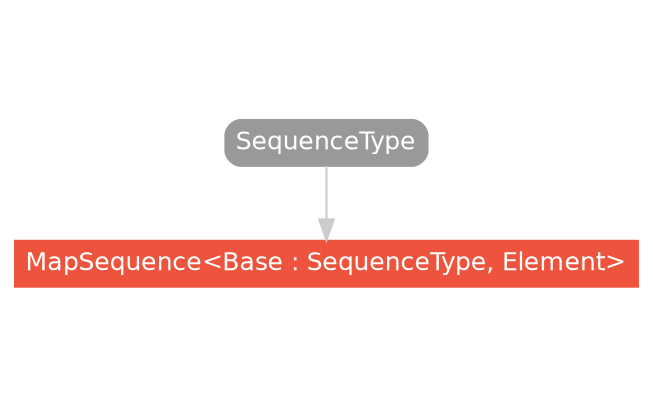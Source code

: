 strict digraph "MapSequence<Base : SequenceType, Element> - Type Hierarchy - SwiftDoc.org" {
    pad="0.1,0.8"
    node [shape=box, style="filled,rounded", color="#999999", fillcolor="#999999", fontcolor=white, fontname=Helvetica, fontnames="Helvetica,sansserif", fontsize=12, margin="0.07,0.05", height="0.3"]
    edge [color="#cccccc"]
    "MapSequence<Base : SequenceType, Element>" [URL="/type/MapSequence/", style="filled", fillcolor="#ee543d", color="#ee543d"]
    "SequenceType" [URL="/protocol/SequenceType/"]    "SequenceType" -> "MapSequence<Base : SequenceType, Element>"
    subgraph Types {
        rank = max; "MapSequence<Base : SequenceType, Element>";
    }
}